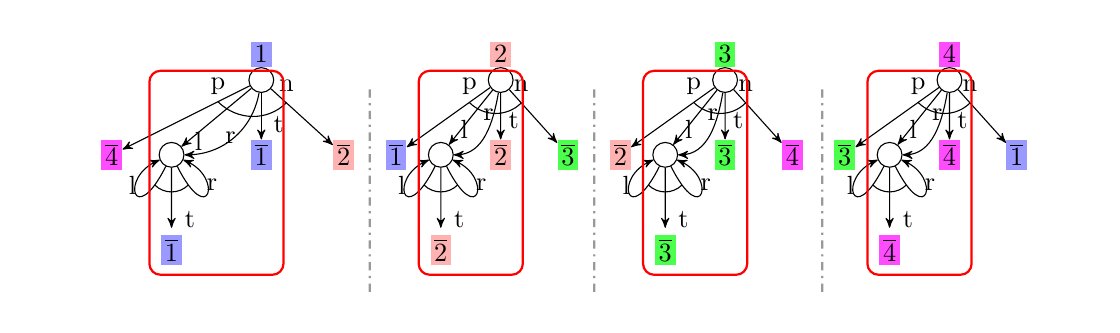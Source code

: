 \usetikzlibrary{arrows,fit}
\begin{tikzpicture}
[
	scale=0.95,
	transform shape
%	edge from parent/.style={draw,->,>=stealth'}
]

\path[use as bounding box] (-30mm,7mm) rectangle (111mm,-30mm);

\definecolor{ref1col}{rgb}{0.6,0.6,1.0}
\definecolor{ref2col}{rgb}{1.0,0.7,0.7}
\definecolor{ref3col}{rgb}{0.3,1.0,0.3}
\definecolor{ref4col}{rgb}{1.0,0.3,1.0}

\tikzstyle{state}=[draw,circle]
\tikzstyle{trans}=[draw,->,>=stealth']
\tikzstyle{abstr}=[draw,dotted,thick]
\tikzstyle{ref}=[rectangle,inner sep=0.5mm]
\tikzstyle{sepline}=[draw=black!40,thick,dashdotted]

% Automaton 1
\node[state] (q1) at (0mm,0mm) {};
\node[ref,fill=ref1col] (r4) [below of=q1] {$\overline{1}$};
\node[state,node distance=12mm] (r3) [left of=r4] {};
\node[ref,fill=ref4col,node distance=8mm] (r1) [left of=r3] {$\overline{4}$};
\node[] (r5) [right of=r4] {};
\node[ref,fill=ref2col,node distance=1mm] (r2) [right of=r5] {$\overline{2}$};

\draw (q1) edge[trans] node[near start,label={[label distance=-1.5mm] above:p}] (r1mid) {} (r1);
\draw (q1) edge[trans] node[near start,label={[label distance=-1mm] above:n}] (r2mid) {} (r2);
\draw (q1) edge[trans] node[label={[label distance=-0.8mm]below left:l}] {} (r3);
\draw (q1) edge[trans] node[near start,label={[label distance=-1.2mm]below right:t}] (r4mid) {} (r4);
\draw (q1) edge[trans,out=260,in=0] node[near start,label={[label distance=-0.8mm]below left:r}] (r5mid) {} (r3);
\draw (r1mid.center) to[out=-45,in=225] (r2mid.center);

\node[anchor=south,ref,fill=ref1col] at (q1.north) {1};

\node[inner sep=0] (s2) [below of=r3] {};
\node[ref,fill=ref1col,yshift=-2.5mm] (s2p) at (s2.south) {$\overline{1}$};

\draw[trans] (r3) .. controls +(-5mm,-10mm) and +(-7mm,-3mm) .. node[very near start,label={left:l}] (s1mid) {} (r3);
\draw (r3) edge[trans] node[label={[label distance=-1mm]below right:t}] {} (s2);
\draw[trans] (r3) .. controls +(5mm,-10mm) and +(7mm,-3mm) .. node[very near start,label={right:r}] (s3mid) {} (r3);
\draw (s1mid.center) to[out=-45,in=225] (s3mid.center);

\node (adfdfds) [right of=q1,xshift=4.5mm] {};
\node (adfdfds2) [below of=adfdfds,yshift=-20mm] {};
\draw[sepline] (adfdfds) edge (adfdfds2);

% Automaton 2
\node[state] (bq1) [right of=q1,xshift=22mm] {};
\node[ref,fill=ref2col] (br4) [below of=bq1] {$\overline{2}$};
\node[state] (br3) [node distance=8mm,left of=br4] {};
\node[ref,fill=ref1col] (br1) [node distance=6mm,left of=br3] {$\overline{1}$};
\node[] (br5) [node distance=6mm,right of=br4] {};
\node[ref,fill=ref3col] (br2) [node distance=3mm,right of=br5] {$\overline{3}$};

\draw (bq1) edge[trans] node[near start,label={[label distance=-1.5mm] above:p}] (br1mid) {} (br1);
\draw (bq1) edge[trans] node[near start,label={[label distance=-1mm] above:n}] (br2mid) {} (br2);
\draw (bq1) edge[trans] node[label={[label distance=-3mm] below left:l}] {} (br3);
\draw (bq1) edge[trans] node[near start,label={[label distance=-2mm] below right:t}] (br4mid) {} (br4);
\draw (bq1) edge[trans,out=260,in=0] node[near start,label={[label distance=-2.5mm]left:r}] (br5mid) {} (br3);
\draw (br1mid.center) to[out=-45,in=225] (br2mid.center);

\node[anchor=south,ref,fill=ref2col] at (bq1.north) {2};

\node[inner sep=0] (bs2) [below of=br3] {};
\node[ref,fill=ref2col,yshift=-2.5mm] (bs2p) at (bs2.south) {$\overline{2}$};

\draw[trans] (br3) .. controls +(-5mm,-10mm) and +(-7mm,-3mm) .. node[very near start,label={left:l}] (bs1mid) {} (br3);
\draw (br3) edge[trans] node[label={[label distance=-1mm]below right:t}] {} (bs2);
\draw[trans] (br3) .. controls +(5mm,-10mm) and +(7mm,-3mm) .. node[very near start,label={right:r}] (bs3mid) {} (br3);
\draw (bs1mid.center) to[out=-45,in=225] (bs3mid.center);


\node (badfdfds) [right of=bq1,xshift=2.5mm] {};
\node (badfdfds2) [below of=badfdfds,yshift=-20mm] {};
\draw[sepline] (badfdfds) edge (badfdfds2);


% Automaton 3
\node[state] (cq1) [right of=bq1,xshift=20mm] {};
\node[ref,fill=ref3col] (cr4) [below of=cq1] {$\overline{3}$};
\node[state] (cr3) [node distance=8mm,left of=cr4] {};
\node[ref,fill=ref2col] (cr1) [node distance=6mm,left of=cr3] {$\overline{2}$};
\node[] (cr5) [node distance=6mm,right of=cr4] {};
\node[ref,fill=ref4col] (cr2) [node distance=3mm,right of=cr5] {$\overline{4}$};

\draw (cq1) edge[trans] node[near start,label={[label distance=-1.5mm]above:p}] (cr1mid) {} (cr1);
\draw (cq1) edge[trans] node[near start,label={[label distance=-1mm]above:n}] (cr2mid) {} (cr2);
\draw (cq1) edge[trans] node[label={[label distance=-3mm]below left:l}] {} (cr3);
\draw (cq1) edge[trans] node[near start,label={[label distance=-2mm]below right:t}] (cr4mid) {} (cr4);
\draw (cq1) edge[trans,out=260,in=0] node[near start,label={[label distance=-2.5mm]left:r}] (cr5mid) {} (cr3);
\draw (cr1mid.center) to[out=-45,in=225] (cr2mid.center);

\node[anchor=south,ref,fill=ref3col] at (cq1.north) {3};

\node[inner sep=0] (cs2) [below of=cr3] {};
\node[ref,fill=ref3col,yshift=-2.5mm] (cs2p) at (cs2.south) {$\overline{3}$};

\draw[trans] (cr3) .. controls +(-5mm,-10mm) and +(-7mm,-3mm) .. node[very near start,label={left:l}] (cs1mid) {} (cr3);
\draw (cr3) edge[trans] node[label={[label distance=-1mm]below right:t}] {} (cs2);
\draw[trans] (cr3) .. controls +(5mm,-10mm) and +(7mm,-3mm) .. node[very near start,label={right:r}] (cs3mid) {} (cr3);
\draw (cs1mid.center) to[out=-45,in=225] (cs3mid.center);

\node (cadfdfds) [right of=cq1,xshift=3mm] {};
\node (cadfdfds2) [below of=cadfdfds,yshift=-20mm] {};
\draw[sepline] (cadfdfds) edge (cadfdfds2);



% Automaton 4
\node[state] (dq1) [right of=cq1,xshift=20mm] {};
\node[ref,fill=ref4col] (dr4) [below of=dq1] {$\overline{4}$};
\node[state] (dr3) [node distance=8mm,left of=dr4] {};
\node[ref,fill=ref3col] (dr1) [node distance=6mm,left of=dr3] {$\overline{3}$};
\node[] (dr5) [node distance=6mm,right of=dr4] {};
\node[ref,fill=ref1col] (dr2) [node distance=3mm,right of=dr5] {$\overline{1}$};

\draw (dq1) edge[trans] node[near start,label={[label distance=-1.5mm]above:p}] (dr1mid) {} (dr1);
\draw (dq1) edge[trans] node[near start,label={[label distance=-1mm]above:n}] (dr2mid) {} (dr2);
\draw (dq1) edge[trans] node[label={[label distance=-3mm]below left:l}] {} (dr3);
\draw (dq1) edge[trans] node[near start,label={[label distance=-2mm]below right:t}] (dr4mid) {} (dr4);
\draw (dq1) edge[trans,out=260,in=0] node[near start,label={[label distance=-2.5mm]left:r}] (dr5mid) {} (dr3);
\draw (dr1mid.center) to[out=-45,in=225] (dr2mid.center);

\node[anchor=south,ref,fill=ref4col] at (dq1.north) {4};

\node[inner sep=0] (ds2) [below of=dr3] {};
\node[ref,fill=ref4col,yshift=-2.5mm] (ds2p) at (ds2.south) {$\overline{4}$};

\draw[trans] (dr3) .. controls +(-5mm,-10mm) and +(-7mm,-3mm) .. node[very near start,label={left:l}] (ds1mid) {} (dr3);
\draw (dr3) edge[trans] node[label={[label distance=-1mm]below right:t}] {} (ds2);
\draw[trans] (dr3) .. controls +(5mm,-10mm) and +(7mm,-3mm) .. node[very near start,label={right:r}] (ds3mid) {} (dr3);
\draw (ds1mid.center) to[out=-45,in=225] (ds3mid.center);

\node[thick,fit=(q1.east) (r3) (r4) (s2p),rounded corners,draw=red] {};
\node[thick,fit=(bq1.east) (br3) (br4) (bs2p),rounded corners,draw=red] {};
\node[thick,fit=(cq1.east) (cr3) (cr4) (cs2p),rounded corners,draw=red] {};
\node[thick,fit=(dq1.east) (dr3) (dr4) (ds2p),rounded corners,draw=red] {};

\end{tikzpicture}
